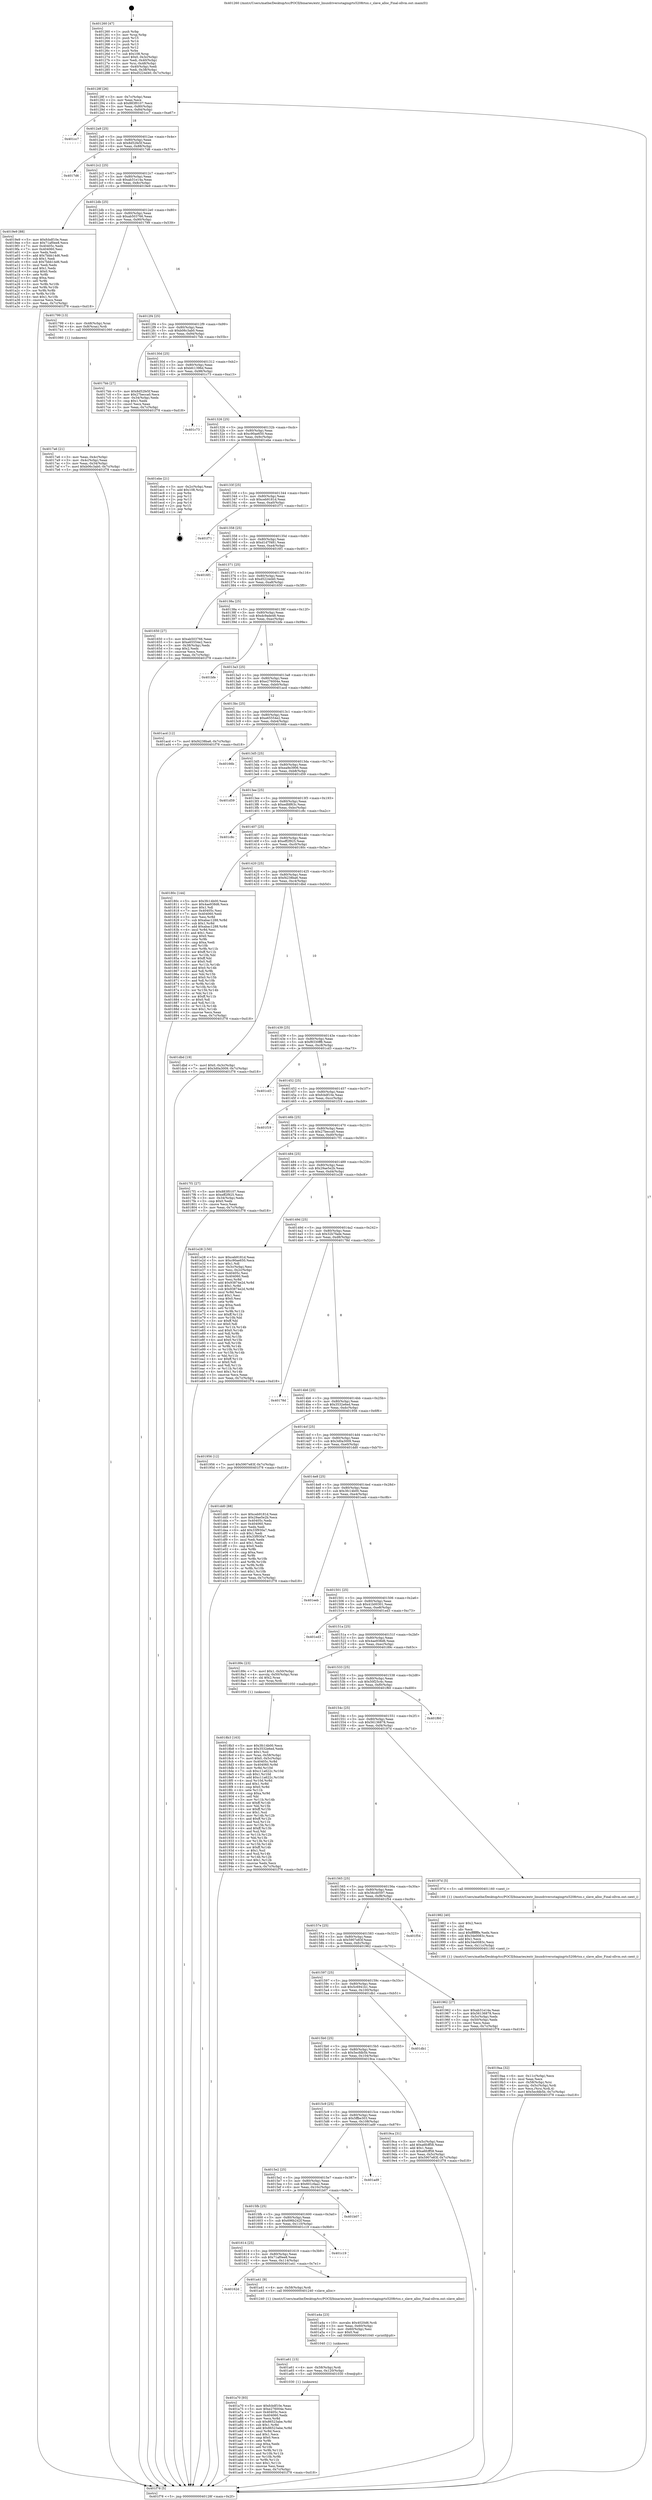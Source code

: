 digraph "0x401260" {
  label = "0x401260 (/mnt/c/Users/mathe/Desktop/tcc/POCII/binaries/extr_linuxdriversstagingrts5208rtsx.c_slave_alloc_Final-ollvm.out::main(0))"
  labelloc = "t"
  node[shape=record]

  Entry [label="",width=0.3,height=0.3,shape=circle,fillcolor=black,style=filled]
  "0x40128f" [label="{
     0x40128f [26]\l
     | [instrs]\l
     &nbsp;&nbsp;0x40128f \<+3\>: mov -0x7c(%rbp),%eax\l
     &nbsp;&nbsp;0x401292 \<+2\>: mov %eax,%ecx\l
     &nbsp;&nbsp;0x401294 \<+6\>: sub $0x883f0107,%ecx\l
     &nbsp;&nbsp;0x40129a \<+3\>: mov %eax,-0x80(%rbp)\l
     &nbsp;&nbsp;0x40129d \<+6\>: mov %ecx,-0x84(%rbp)\l
     &nbsp;&nbsp;0x4012a3 \<+6\>: je 0000000000401cc7 \<main+0xa67\>\l
  }"]
  "0x401cc7" [label="{
     0x401cc7\l
  }", style=dashed]
  "0x4012a9" [label="{
     0x4012a9 [25]\l
     | [instrs]\l
     &nbsp;&nbsp;0x4012a9 \<+5\>: jmp 00000000004012ae \<main+0x4e\>\l
     &nbsp;&nbsp;0x4012ae \<+3\>: mov -0x80(%rbp),%eax\l
     &nbsp;&nbsp;0x4012b1 \<+5\>: sub $0x8d52fe5f,%eax\l
     &nbsp;&nbsp;0x4012b6 \<+6\>: mov %eax,-0x88(%rbp)\l
     &nbsp;&nbsp;0x4012bc \<+6\>: je 00000000004017d6 \<main+0x576\>\l
  }"]
  Exit [label="",width=0.3,height=0.3,shape=circle,fillcolor=black,style=filled,peripheries=2]
  "0x4017d6" [label="{
     0x4017d6\l
  }", style=dashed]
  "0x4012c2" [label="{
     0x4012c2 [25]\l
     | [instrs]\l
     &nbsp;&nbsp;0x4012c2 \<+5\>: jmp 00000000004012c7 \<main+0x67\>\l
     &nbsp;&nbsp;0x4012c7 \<+3\>: mov -0x80(%rbp),%eax\l
     &nbsp;&nbsp;0x4012ca \<+5\>: sub $0xab31e14a,%eax\l
     &nbsp;&nbsp;0x4012cf \<+6\>: mov %eax,-0x8c(%rbp)\l
     &nbsp;&nbsp;0x4012d5 \<+6\>: je 00000000004019e9 \<main+0x789\>\l
  }"]
  "0x401a70" [label="{
     0x401a70 [93]\l
     | [instrs]\l
     &nbsp;&nbsp;0x401a70 \<+5\>: mov $0xfcbdf10e,%eax\l
     &nbsp;&nbsp;0x401a75 \<+5\>: mov $0xe276004e,%esi\l
     &nbsp;&nbsp;0x401a7a \<+7\>: mov 0x40405c,%ecx\l
     &nbsp;&nbsp;0x401a81 \<+7\>: mov 0x404060,%edx\l
     &nbsp;&nbsp;0x401a88 \<+3\>: mov %ecx,%r8d\l
     &nbsp;&nbsp;0x401a8b \<+7\>: sub $0x86523abe,%r8d\l
     &nbsp;&nbsp;0x401a92 \<+4\>: sub $0x1,%r8d\l
     &nbsp;&nbsp;0x401a96 \<+7\>: add $0x86523abe,%r8d\l
     &nbsp;&nbsp;0x401a9d \<+4\>: imul %r8d,%ecx\l
     &nbsp;&nbsp;0x401aa1 \<+3\>: and $0x1,%ecx\l
     &nbsp;&nbsp;0x401aa4 \<+3\>: cmp $0x0,%ecx\l
     &nbsp;&nbsp;0x401aa7 \<+4\>: sete %r9b\l
     &nbsp;&nbsp;0x401aab \<+3\>: cmp $0xa,%edx\l
     &nbsp;&nbsp;0x401aae \<+4\>: setl %r10b\l
     &nbsp;&nbsp;0x401ab2 \<+3\>: mov %r9b,%r11b\l
     &nbsp;&nbsp;0x401ab5 \<+3\>: and %r10b,%r11b\l
     &nbsp;&nbsp;0x401ab8 \<+3\>: xor %r10b,%r9b\l
     &nbsp;&nbsp;0x401abb \<+3\>: or %r9b,%r11b\l
     &nbsp;&nbsp;0x401abe \<+4\>: test $0x1,%r11b\l
     &nbsp;&nbsp;0x401ac2 \<+3\>: cmovne %esi,%eax\l
     &nbsp;&nbsp;0x401ac5 \<+3\>: mov %eax,-0x7c(%rbp)\l
     &nbsp;&nbsp;0x401ac8 \<+5\>: jmp 0000000000401f78 \<main+0xd18\>\l
  }"]
  "0x4019e9" [label="{
     0x4019e9 [88]\l
     | [instrs]\l
     &nbsp;&nbsp;0x4019e9 \<+5\>: mov $0xfcbdf10e,%eax\l
     &nbsp;&nbsp;0x4019ee \<+5\>: mov $0x71af0ee8,%ecx\l
     &nbsp;&nbsp;0x4019f3 \<+7\>: mov 0x40405c,%edx\l
     &nbsp;&nbsp;0x4019fa \<+7\>: mov 0x404060,%esi\l
     &nbsp;&nbsp;0x401a01 \<+2\>: mov %edx,%edi\l
     &nbsp;&nbsp;0x401a03 \<+6\>: add $0x7bbb14d6,%edi\l
     &nbsp;&nbsp;0x401a09 \<+3\>: sub $0x1,%edi\l
     &nbsp;&nbsp;0x401a0c \<+6\>: sub $0x7bbb14d6,%edi\l
     &nbsp;&nbsp;0x401a12 \<+3\>: imul %edi,%edx\l
     &nbsp;&nbsp;0x401a15 \<+3\>: and $0x1,%edx\l
     &nbsp;&nbsp;0x401a18 \<+3\>: cmp $0x0,%edx\l
     &nbsp;&nbsp;0x401a1b \<+4\>: sete %r8b\l
     &nbsp;&nbsp;0x401a1f \<+3\>: cmp $0xa,%esi\l
     &nbsp;&nbsp;0x401a22 \<+4\>: setl %r9b\l
     &nbsp;&nbsp;0x401a26 \<+3\>: mov %r8b,%r10b\l
     &nbsp;&nbsp;0x401a29 \<+3\>: and %r9b,%r10b\l
     &nbsp;&nbsp;0x401a2c \<+3\>: xor %r9b,%r8b\l
     &nbsp;&nbsp;0x401a2f \<+3\>: or %r8b,%r10b\l
     &nbsp;&nbsp;0x401a32 \<+4\>: test $0x1,%r10b\l
     &nbsp;&nbsp;0x401a36 \<+3\>: cmovne %ecx,%eax\l
     &nbsp;&nbsp;0x401a39 \<+3\>: mov %eax,-0x7c(%rbp)\l
     &nbsp;&nbsp;0x401a3c \<+5\>: jmp 0000000000401f78 \<main+0xd18\>\l
  }"]
  "0x4012db" [label="{
     0x4012db [25]\l
     | [instrs]\l
     &nbsp;&nbsp;0x4012db \<+5\>: jmp 00000000004012e0 \<main+0x80\>\l
     &nbsp;&nbsp;0x4012e0 \<+3\>: mov -0x80(%rbp),%eax\l
     &nbsp;&nbsp;0x4012e3 \<+5\>: sub $0xab503766,%eax\l
     &nbsp;&nbsp;0x4012e8 \<+6\>: mov %eax,-0x90(%rbp)\l
     &nbsp;&nbsp;0x4012ee \<+6\>: je 0000000000401799 \<main+0x539\>\l
  }"]
  "0x401a61" [label="{
     0x401a61 [15]\l
     | [instrs]\l
     &nbsp;&nbsp;0x401a61 \<+4\>: mov -0x58(%rbp),%rdi\l
     &nbsp;&nbsp;0x401a65 \<+6\>: mov %eax,-0x120(%rbp)\l
     &nbsp;&nbsp;0x401a6b \<+5\>: call 0000000000401030 \<free@plt\>\l
     | [calls]\l
     &nbsp;&nbsp;0x401030 \{1\} (unknown)\l
  }"]
  "0x401799" [label="{
     0x401799 [13]\l
     | [instrs]\l
     &nbsp;&nbsp;0x401799 \<+4\>: mov -0x48(%rbp),%rax\l
     &nbsp;&nbsp;0x40179d \<+4\>: mov 0x8(%rax),%rdi\l
     &nbsp;&nbsp;0x4017a1 \<+5\>: call 0000000000401060 \<atoi@plt\>\l
     | [calls]\l
     &nbsp;&nbsp;0x401060 \{1\} (unknown)\l
  }"]
  "0x4012f4" [label="{
     0x4012f4 [25]\l
     | [instrs]\l
     &nbsp;&nbsp;0x4012f4 \<+5\>: jmp 00000000004012f9 \<main+0x99\>\l
     &nbsp;&nbsp;0x4012f9 \<+3\>: mov -0x80(%rbp),%eax\l
     &nbsp;&nbsp;0x4012fc \<+5\>: sub $0xb06c3ab0,%eax\l
     &nbsp;&nbsp;0x401301 \<+6\>: mov %eax,-0x94(%rbp)\l
     &nbsp;&nbsp;0x401307 \<+6\>: je 00000000004017bb \<main+0x55b\>\l
  }"]
  "0x401a4a" [label="{
     0x401a4a [23]\l
     | [instrs]\l
     &nbsp;&nbsp;0x401a4a \<+10\>: movabs $0x4020d6,%rdi\l
     &nbsp;&nbsp;0x401a54 \<+3\>: mov %eax,-0x60(%rbp)\l
     &nbsp;&nbsp;0x401a57 \<+3\>: mov -0x60(%rbp),%esi\l
     &nbsp;&nbsp;0x401a5a \<+2\>: mov $0x0,%al\l
     &nbsp;&nbsp;0x401a5c \<+5\>: call 0000000000401040 \<printf@plt\>\l
     | [calls]\l
     &nbsp;&nbsp;0x401040 \{1\} (unknown)\l
  }"]
  "0x4017bb" [label="{
     0x4017bb [27]\l
     | [instrs]\l
     &nbsp;&nbsp;0x4017bb \<+5\>: mov $0x8d52fe5f,%eax\l
     &nbsp;&nbsp;0x4017c0 \<+5\>: mov $0x27becca0,%ecx\l
     &nbsp;&nbsp;0x4017c5 \<+3\>: mov -0x34(%rbp),%edx\l
     &nbsp;&nbsp;0x4017c8 \<+3\>: cmp $0x1,%edx\l
     &nbsp;&nbsp;0x4017cb \<+3\>: cmovl %ecx,%eax\l
     &nbsp;&nbsp;0x4017ce \<+3\>: mov %eax,-0x7c(%rbp)\l
     &nbsp;&nbsp;0x4017d1 \<+5\>: jmp 0000000000401f78 \<main+0xd18\>\l
  }"]
  "0x40130d" [label="{
     0x40130d [25]\l
     | [instrs]\l
     &nbsp;&nbsp;0x40130d \<+5\>: jmp 0000000000401312 \<main+0xb2\>\l
     &nbsp;&nbsp;0x401312 \<+3\>: mov -0x80(%rbp),%eax\l
     &nbsp;&nbsp;0x401315 \<+5\>: sub $0xbfc1396d,%eax\l
     &nbsp;&nbsp;0x40131a \<+6\>: mov %eax,-0x98(%rbp)\l
     &nbsp;&nbsp;0x401320 \<+6\>: je 0000000000401c73 \<main+0xa13\>\l
  }"]
  "0x40162d" [label="{
     0x40162d\l
  }", style=dashed]
  "0x401c73" [label="{
     0x401c73\l
  }", style=dashed]
  "0x401326" [label="{
     0x401326 [25]\l
     | [instrs]\l
     &nbsp;&nbsp;0x401326 \<+5\>: jmp 000000000040132b \<main+0xcb\>\l
     &nbsp;&nbsp;0x40132b \<+3\>: mov -0x80(%rbp),%eax\l
     &nbsp;&nbsp;0x40132e \<+5\>: sub $0xc90ae650,%eax\l
     &nbsp;&nbsp;0x401333 \<+6\>: mov %eax,-0x9c(%rbp)\l
     &nbsp;&nbsp;0x401339 \<+6\>: je 0000000000401ebe \<main+0xc5e\>\l
  }"]
  "0x401a41" [label="{
     0x401a41 [9]\l
     | [instrs]\l
     &nbsp;&nbsp;0x401a41 \<+4\>: mov -0x58(%rbp),%rdi\l
     &nbsp;&nbsp;0x401a45 \<+5\>: call 0000000000401240 \<slave_alloc\>\l
     | [calls]\l
     &nbsp;&nbsp;0x401240 \{1\} (/mnt/c/Users/mathe/Desktop/tcc/POCII/binaries/extr_linuxdriversstagingrts5208rtsx.c_slave_alloc_Final-ollvm.out::slave_alloc)\l
  }"]
  "0x401ebe" [label="{
     0x401ebe [21]\l
     | [instrs]\l
     &nbsp;&nbsp;0x401ebe \<+3\>: mov -0x2c(%rbp),%eax\l
     &nbsp;&nbsp;0x401ec1 \<+7\>: add $0x108,%rsp\l
     &nbsp;&nbsp;0x401ec8 \<+1\>: pop %rbx\l
     &nbsp;&nbsp;0x401ec9 \<+2\>: pop %r12\l
     &nbsp;&nbsp;0x401ecb \<+2\>: pop %r13\l
     &nbsp;&nbsp;0x401ecd \<+2\>: pop %r14\l
     &nbsp;&nbsp;0x401ecf \<+2\>: pop %r15\l
     &nbsp;&nbsp;0x401ed1 \<+1\>: pop %rbp\l
     &nbsp;&nbsp;0x401ed2 \<+1\>: ret\l
  }"]
  "0x40133f" [label="{
     0x40133f [25]\l
     | [instrs]\l
     &nbsp;&nbsp;0x40133f \<+5\>: jmp 0000000000401344 \<main+0xe4\>\l
     &nbsp;&nbsp;0x401344 \<+3\>: mov -0x80(%rbp),%eax\l
     &nbsp;&nbsp;0x401347 \<+5\>: sub $0xceb9181d,%eax\l
     &nbsp;&nbsp;0x40134c \<+6\>: mov %eax,-0xa0(%rbp)\l
     &nbsp;&nbsp;0x401352 \<+6\>: je 0000000000401f71 \<main+0xd11\>\l
  }"]
  "0x401614" [label="{
     0x401614 [25]\l
     | [instrs]\l
     &nbsp;&nbsp;0x401614 \<+5\>: jmp 0000000000401619 \<main+0x3b9\>\l
     &nbsp;&nbsp;0x401619 \<+3\>: mov -0x80(%rbp),%eax\l
     &nbsp;&nbsp;0x40161c \<+5\>: sub $0x71af0ee8,%eax\l
     &nbsp;&nbsp;0x401621 \<+6\>: mov %eax,-0x114(%rbp)\l
     &nbsp;&nbsp;0x401627 \<+6\>: je 0000000000401a41 \<main+0x7e1\>\l
  }"]
  "0x401f71" [label="{
     0x401f71\l
  }", style=dashed]
  "0x401358" [label="{
     0x401358 [25]\l
     | [instrs]\l
     &nbsp;&nbsp;0x401358 \<+5\>: jmp 000000000040135d \<main+0xfd\>\l
     &nbsp;&nbsp;0x40135d \<+3\>: mov -0x80(%rbp),%eax\l
     &nbsp;&nbsp;0x401360 \<+5\>: sub $0xd1d7f481,%eax\l
     &nbsp;&nbsp;0x401365 \<+6\>: mov %eax,-0xa4(%rbp)\l
     &nbsp;&nbsp;0x40136b \<+6\>: je 00000000004016f1 \<main+0x491\>\l
  }"]
  "0x401c19" [label="{
     0x401c19\l
  }", style=dashed]
  "0x4016f1" [label="{
     0x4016f1\l
  }", style=dashed]
  "0x401371" [label="{
     0x401371 [25]\l
     | [instrs]\l
     &nbsp;&nbsp;0x401371 \<+5\>: jmp 0000000000401376 \<main+0x116\>\l
     &nbsp;&nbsp;0x401376 \<+3\>: mov -0x80(%rbp),%eax\l
     &nbsp;&nbsp;0x401379 \<+5\>: sub $0xd5224d40,%eax\l
     &nbsp;&nbsp;0x40137e \<+6\>: mov %eax,-0xa8(%rbp)\l
     &nbsp;&nbsp;0x401384 \<+6\>: je 0000000000401650 \<main+0x3f0\>\l
  }"]
  "0x4015fb" [label="{
     0x4015fb [25]\l
     | [instrs]\l
     &nbsp;&nbsp;0x4015fb \<+5\>: jmp 0000000000401600 \<main+0x3a0\>\l
     &nbsp;&nbsp;0x401600 \<+3\>: mov -0x80(%rbp),%eax\l
     &nbsp;&nbsp;0x401603 \<+5\>: sub $0x696b242f,%eax\l
     &nbsp;&nbsp;0x401608 \<+6\>: mov %eax,-0x110(%rbp)\l
     &nbsp;&nbsp;0x40160e \<+6\>: je 0000000000401c19 \<main+0x9b9\>\l
  }"]
  "0x401650" [label="{
     0x401650 [27]\l
     | [instrs]\l
     &nbsp;&nbsp;0x401650 \<+5\>: mov $0xab503766,%eax\l
     &nbsp;&nbsp;0x401655 \<+5\>: mov $0xe65554e2,%ecx\l
     &nbsp;&nbsp;0x40165a \<+3\>: mov -0x38(%rbp),%edx\l
     &nbsp;&nbsp;0x40165d \<+3\>: cmp $0x2,%edx\l
     &nbsp;&nbsp;0x401660 \<+3\>: cmovne %ecx,%eax\l
     &nbsp;&nbsp;0x401663 \<+3\>: mov %eax,-0x7c(%rbp)\l
     &nbsp;&nbsp;0x401666 \<+5\>: jmp 0000000000401f78 \<main+0xd18\>\l
  }"]
  "0x40138a" [label="{
     0x40138a [25]\l
     | [instrs]\l
     &nbsp;&nbsp;0x40138a \<+5\>: jmp 000000000040138f \<main+0x12f\>\l
     &nbsp;&nbsp;0x40138f \<+3\>: mov -0x80(%rbp),%eax\l
     &nbsp;&nbsp;0x401392 \<+5\>: sub $0xdc9ade48,%eax\l
     &nbsp;&nbsp;0x401397 \<+6\>: mov %eax,-0xac(%rbp)\l
     &nbsp;&nbsp;0x40139d \<+6\>: je 0000000000401bfe \<main+0x99e\>\l
  }"]
  "0x401f78" [label="{
     0x401f78 [5]\l
     | [instrs]\l
     &nbsp;&nbsp;0x401f78 \<+5\>: jmp 000000000040128f \<main+0x2f\>\l
  }"]
  "0x401260" [label="{
     0x401260 [47]\l
     | [instrs]\l
     &nbsp;&nbsp;0x401260 \<+1\>: push %rbp\l
     &nbsp;&nbsp;0x401261 \<+3\>: mov %rsp,%rbp\l
     &nbsp;&nbsp;0x401264 \<+2\>: push %r15\l
     &nbsp;&nbsp;0x401266 \<+2\>: push %r14\l
     &nbsp;&nbsp;0x401268 \<+2\>: push %r13\l
     &nbsp;&nbsp;0x40126a \<+2\>: push %r12\l
     &nbsp;&nbsp;0x40126c \<+1\>: push %rbx\l
     &nbsp;&nbsp;0x40126d \<+7\>: sub $0x108,%rsp\l
     &nbsp;&nbsp;0x401274 \<+7\>: movl $0x0,-0x3c(%rbp)\l
     &nbsp;&nbsp;0x40127b \<+3\>: mov %edi,-0x40(%rbp)\l
     &nbsp;&nbsp;0x40127e \<+4\>: mov %rsi,-0x48(%rbp)\l
     &nbsp;&nbsp;0x401282 \<+3\>: mov -0x40(%rbp),%edi\l
     &nbsp;&nbsp;0x401285 \<+3\>: mov %edi,-0x38(%rbp)\l
     &nbsp;&nbsp;0x401288 \<+7\>: movl $0xd5224d40,-0x7c(%rbp)\l
  }"]
  "0x4017a6" [label="{
     0x4017a6 [21]\l
     | [instrs]\l
     &nbsp;&nbsp;0x4017a6 \<+3\>: mov %eax,-0x4c(%rbp)\l
     &nbsp;&nbsp;0x4017a9 \<+3\>: mov -0x4c(%rbp),%eax\l
     &nbsp;&nbsp;0x4017ac \<+3\>: mov %eax,-0x34(%rbp)\l
     &nbsp;&nbsp;0x4017af \<+7\>: movl $0xb06c3ab0,-0x7c(%rbp)\l
     &nbsp;&nbsp;0x4017b6 \<+5\>: jmp 0000000000401f78 \<main+0xd18\>\l
  }"]
  "0x401b07" [label="{
     0x401b07\l
  }", style=dashed]
  "0x401bfe" [label="{
     0x401bfe\l
  }", style=dashed]
  "0x4013a3" [label="{
     0x4013a3 [25]\l
     | [instrs]\l
     &nbsp;&nbsp;0x4013a3 \<+5\>: jmp 00000000004013a8 \<main+0x148\>\l
     &nbsp;&nbsp;0x4013a8 \<+3\>: mov -0x80(%rbp),%eax\l
     &nbsp;&nbsp;0x4013ab \<+5\>: sub $0xe276004e,%eax\l
     &nbsp;&nbsp;0x4013b0 \<+6\>: mov %eax,-0xb0(%rbp)\l
     &nbsp;&nbsp;0x4013b6 \<+6\>: je 0000000000401acd \<main+0x86d\>\l
  }"]
  "0x4015e2" [label="{
     0x4015e2 [25]\l
     | [instrs]\l
     &nbsp;&nbsp;0x4015e2 \<+5\>: jmp 00000000004015e7 \<main+0x387\>\l
     &nbsp;&nbsp;0x4015e7 \<+3\>: mov -0x80(%rbp),%eax\l
     &nbsp;&nbsp;0x4015ea \<+5\>: sub $0x601cfaa2,%eax\l
     &nbsp;&nbsp;0x4015ef \<+6\>: mov %eax,-0x10c(%rbp)\l
     &nbsp;&nbsp;0x4015f5 \<+6\>: je 0000000000401b07 \<main+0x8a7\>\l
  }"]
  "0x401acd" [label="{
     0x401acd [12]\l
     | [instrs]\l
     &nbsp;&nbsp;0x401acd \<+7\>: movl $0xf4238ba6,-0x7c(%rbp)\l
     &nbsp;&nbsp;0x401ad4 \<+5\>: jmp 0000000000401f78 \<main+0xd18\>\l
  }"]
  "0x4013bc" [label="{
     0x4013bc [25]\l
     | [instrs]\l
     &nbsp;&nbsp;0x4013bc \<+5\>: jmp 00000000004013c1 \<main+0x161\>\l
     &nbsp;&nbsp;0x4013c1 \<+3\>: mov -0x80(%rbp),%eax\l
     &nbsp;&nbsp;0x4013c4 \<+5\>: sub $0xe65554e2,%eax\l
     &nbsp;&nbsp;0x4013c9 \<+6\>: mov %eax,-0xb4(%rbp)\l
     &nbsp;&nbsp;0x4013cf \<+6\>: je 000000000040166b \<main+0x40b\>\l
  }"]
  "0x401ad9" [label="{
     0x401ad9\l
  }", style=dashed]
  "0x40166b" [label="{
     0x40166b\l
  }", style=dashed]
  "0x4013d5" [label="{
     0x4013d5 [25]\l
     | [instrs]\l
     &nbsp;&nbsp;0x4013d5 \<+5\>: jmp 00000000004013da \<main+0x17a\>\l
     &nbsp;&nbsp;0x4013da \<+3\>: mov -0x80(%rbp),%eax\l
     &nbsp;&nbsp;0x4013dd \<+5\>: sub $0xea9e3906,%eax\l
     &nbsp;&nbsp;0x4013e2 \<+6\>: mov %eax,-0xb8(%rbp)\l
     &nbsp;&nbsp;0x4013e8 \<+6\>: je 0000000000401d59 \<main+0xaf9\>\l
  }"]
  "0x4015c9" [label="{
     0x4015c9 [25]\l
     | [instrs]\l
     &nbsp;&nbsp;0x4015c9 \<+5\>: jmp 00000000004015ce \<main+0x36e\>\l
     &nbsp;&nbsp;0x4015ce \<+3\>: mov -0x80(%rbp),%eax\l
     &nbsp;&nbsp;0x4015d1 \<+5\>: sub $0x5ffbe303,%eax\l
     &nbsp;&nbsp;0x4015d6 \<+6\>: mov %eax,-0x108(%rbp)\l
     &nbsp;&nbsp;0x4015dc \<+6\>: je 0000000000401ad9 \<main+0x879\>\l
  }"]
  "0x401d59" [label="{
     0x401d59\l
  }", style=dashed]
  "0x4013ee" [label="{
     0x4013ee [25]\l
     | [instrs]\l
     &nbsp;&nbsp;0x4013ee \<+5\>: jmp 00000000004013f3 \<main+0x193\>\l
     &nbsp;&nbsp;0x4013f3 \<+3\>: mov -0x80(%rbp),%eax\l
     &nbsp;&nbsp;0x4013f6 \<+5\>: sub $0xedfdf63c,%eax\l
     &nbsp;&nbsp;0x4013fb \<+6\>: mov %eax,-0xbc(%rbp)\l
     &nbsp;&nbsp;0x401401 \<+6\>: je 0000000000401c8c \<main+0xa2c\>\l
  }"]
  "0x4019ca" [label="{
     0x4019ca [31]\l
     | [instrs]\l
     &nbsp;&nbsp;0x4019ca \<+3\>: mov -0x5c(%rbp),%eax\l
     &nbsp;&nbsp;0x4019cd \<+5\>: add $0xa6fcff58,%eax\l
     &nbsp;&nbsp;0x4019d2 \<+3\>: add $0x1,%eax\l
     &nbsp;&nbsp;0x4019d5 \<+5\>: sub $0xa6fcff58,%eax\l
     &nbsp;&nbsp;0x4019da \<+3\>: mov %eax,-0x5c(%rbp)\l
     &nbsp;&nbsp;0x4019dd \<+7\>: movl $0x5907e83f,-0x7c(%rbp)\l
     &nbsp;&nbsp;0x4019e4 \<+5\>: jmp 0000000000401f78 \<main+0xd18\>\l
  }"]
  "0x401c8c" [label="{
     0x401c8c\l
  }", style=dashed]
  "0x401407" [label="{
     0x401407 [25]\l
     | [instrs]\l
     &nbsp;&nbsp;0x401407 \<+5\>: jmp 000000000040140c \<main+0x1ac\>\l
     &nbsp;&nbsp;0x40140c \<+3\>: mov -0x80(%rbp),%eax\l
     &nbsp;&nbsp;0x40140f \<+5\>: sub $0xeff2f925,%eax\l
     &nbsp;&nbsp;0x401414 \<+6\>: mov %eax,-0xc0(%rbp)\l
     &nbsp;&nbsp;0x40141a \<+6\>: je 000000000040180c \<main+0x5ac\>\l
  }"]
  "0x4015b0" [label="{
     0x4015b0 [25]\l
     | [instrs]\l
     &nbsp;&nbsp;0x4015b0 \<+5\>: jmp 00000000004015b5 \<main+0x355\>\l
     &nbsp;&nbsp;0x4015b5 \<+3\>: mov -0x80(%rbp),%eax\l
     &nbsp;&nbsp;0x4015b8 \<+5\>: sub $0x5ecfdb5b,%eax\l
     &nbsp;&nbsp;0x4015bd \<+6\>: mov %eax,-0x104(%rbp)\l
     &nbsp;&nbsp;0x4015c3 \<+6\>: je 00000000004019ca \<main+0x76a\>\l
  }"]
  "0x40180c" [label="{
     0x40180c [144]\l
     | [instrs]\l
     &nbsp;&nbsp;0x40180c \<+5\>: mov $0x3fc14b00,%eax\l
     &nbsp;&nbsp;0x401811 \<+5\>: mov $0x4ae938d6,%ecx\l
     &nbsp;&nbsp;0x401816 \<+2\>: mov $0x1,%dl\l
     &nbsp;&nbsp;0x401818 \<+7\>: mov 0x40405c,%esi\l
     &nbsp;&nbsp;0x40181f \<+7\>: mov 0x404060,%edi\l
     &nbsp;&nbsp;0x401826 \<+3\>: mov %esi,%r8d\l
     &nbsp;&nbsp;0x401829 \<+7\>: sub $0xabac1288,%r8d\l
     &nbsp;&nbsp;0x401830 \<+4\>: sub $0x1,%r8d\l
     &nbsp;&nbsp;0x401834 \<+7\>: add $0xabac1288,%r8d\l
     &nbsp;&nbsp;0x40183b \<+4\>: imul %r8d,%esi\l
     &nbsp;&nbsp;0x40183f \<+3\>: and $0x1,%esi\l
     &nbsp;&nbsp;0x401842 \<+3\>: cmp $0x0,%esi\l
     &nbsp;&nbsp;0x401845 \<+4\>: sete %r9b\l
     &nbsp;&nbsp;0x401849 \<+3\>: cmp $0xa,%edi\l
     &nbsp;&nbsp;0x40184c \<+4\>: setl %r10b\l
     &nbsp;&nbsp;0x401850 \<+3\>: mov %r9b,%r11b\l
     &nbsp;&nbsp;0x401853 \<+4\>: xor $0xff,%r11b\l
     &nbsp;&nbsp;0x401857 \<+3\>: mov %r10b,%bl\l
     &nbsp;&nbsp;0x40185a \<+3\>: xor $0xff,%bl\l
     &nbsp;&nbsp;0x40185d \<+3\>: xor $0x0,%dl\l
     &nbsp;&nbsp;0x401860 \<+3\>: mov %r11b,%r14b\l
     &nbsp;&nbsp;0x401863 \<+4\>: and $0x0,%r14b\l
     &nbsp;&nbsp;0x401867 \<+3\>: and %dl,%r9b\l
     &nbsp;&nbsp;0x40186a \<+3\>: mov %bl,%r15b\l
     &nbsp;&nbsp;0x40186d \<+4\>: and $0x0,%r15b\l
     &nbsp;&nbsp;0x401871 \<+3\>: and %dl,%r10b\l
     &nbsp;&nbsp;0x401874 \<+3\>: or %r9b,%r14b\l
     &nbsp;&nbsp;0x401877 \<+3\>: or %r10b,%r15b\l
     &nbsp;&nbsp;0x40187a \<+3\>: xor %r15b,%r14b\l
     &nbsp;&nbsp;0x40187d \<+3\>: or %bl,%r11b\l
     &nbsp;&nbsp;0x401880 \<+4\>: xor $0xff,%r11b\l
     &nbsp;&nbsp;0x401884 \<+3\>: or $0x0,%dl\l
     &nbsp;&nbsp;0x401887 \<+3\>: and %dl,%r11b\l
     &nbsp;&nbsp;0x40188a \<+3\>: or %r11b,%r14b\l
     &nbsp;&nbsp;0x40188d \<+4\>: test $0x1,%r14b\l
     &nbsp;&nbsp;0x401891 \<+3\>: cmovne %ecx,%eax\l
     &nbsp;&nbsp;0x401894 \<+3\>: mov %eax,-0x7c(%rbp)\l
     &nbsp;&nbsp;0x401897 \<+5\>: jmp 0000000000401f78 \<main+0xd18\>\l
  }"]
  "0x401420" [label="{
     0x401420 [25]\l
     | [instrs]\l
     &nbsp;&nbsp;0x401420 \<+5\>: jmp 0000000000401425 \<main+0x1c5\>\l
     &nbsp;&nbsp;0x401425 \<+3\>: mov -0x80(%rbp),%eax\l
     &nbsp;&nbsp;0x401428 \<+5\>: sub $0xf4238ba6,%eax\l
     &nbsp;&nbsp;0x40142d \<+6\>: mov %eax,-0xc4(%rbp)\l
     &nbsp;&nbsp;0x401433 \<+6\>: je 0000000000401dbd \<main+0xb5d\>\l
  }"]
  "0x401db1" [label="{
     0x401db1\l
  }", style=dashed]
  "0x401dbd" [label="{
     0x401dbd [19]\l
     | [instrs]\l
     &nbsp;&nbsp;0x401dbd \<+7\>: movl $0x0,-0x3c(%rbp)\l
     &nbsp;&nbsp;0x401dc4 \<+7\>: movl $0x3d0a3009,-0x7c(%rbp)\l
     &nbsp;&nbsp;0x401dcb \<+5\>: jmp 0000000000401f78 \<main+0xd18\>\l
  }"]
  "0x401439" [label="{
     0x401439 [25]\l
     | [instrs]\l
     &nbsp;&nbsp;0x401439 \<+5\>: jmp 000000000040143e \<main+0x1de\>\l
     &nbsp;&nbsp;0x40143e \<+3\>: mov -0x80(%rbp),%eax\l
     &nbsp;&nbsp;0x401441 \<+5\>: sub $0xf8330ff8,%eax\l
     &nbsp;&nbsp;0x401446 \<+6\>: mov %eax,-0xc8(%rbp)\l
     &nbsp;&nbsp;0x40144c \<+6\>: je 0000000000401cd3 \<main+0xa73\>\l
  }"]
  "0x4019aa" [label="{
     0x4019aa [32]\l
     | [instrs]\l
     &nbsp;&nbsp;0x4019aa \<+6\>: mov -0x11c(%rbp),%ecx\l
     &nbsp;&nbsp;0x4019b0 \<+3\>: imul %eax,%ecx\l
     &nbsp;&nbsp;0x4019b3 \<+4\>: mov -0x58(%rbp),%rsi\l
     &nbsp;&nbsp;0x4019b7 \<+4\>: movslq -0x5c(%rbp),%rdi\l
     &nbsp;&nbsp;0x4019bb \<+3\>: mov %ecx,(%rsi,%rdi,4)\l
     &nbsp;&nbsp;0x4019be \<+7\>: movl $0x5ecfdb5b,-0x7c(%rbp)\l
     &nbsp;&nbsp;0x4019c5 \<+5\>: jmp 0000000000401f78 \<main+0xd18\>\l
  }"]
  "0x401cd3" [label="{
     0x401cd3\l
  }", style=dashed]
  "0x401452" [label="{
     0x401452 [25]\l
     | [instrs]\l
     &nbsp;&nbsp;0x401452 \<+5\>: jmp 0000000000401457 \<main+0x1f7\>\l
     &nbsp;&nbsp;0x401457 \<+3\>: mov -0x80(%rbp),%eax\l
     &nbsp;&nbsp;0x40145a \<+5\>: sub $0xfcbdf10e,%eax\l
     &nbsp;&nbsp;0x40145f \<+6\>: mov %eax,-0xcc(%rbp)\l
     &nbsp;&nbsp;0x401465 \<+6\>: je 0000000000401f19 \<main+0xcb9\>\l
  }"]
  "0x401982" [label="{
     0x401982 [40]\l
     | [instrs]\l
     &nbsp;&nbsp;0x401982 \<+5\>: mov $0x2,%ecx\l
     &nbsp;&nbsp;0x401987 \<+1\>: cltd\l
     &nbsp;&nbsp;0x401988 \<+2\>: idiv %ecx\l
     &nbsp;&nbsp;0x40198a \<+6\>: imul $0xfffffffe,%edx,%ecx\l
     &nbsp;&nbsp;0x401990 \<+6\>: sub $0x34e0083c,%ecx\l
     &nbsp;&nbsp;0x401996 \<+3\>: add $0x1,%ecx\l
     &nbsp;&nbsp;0x401999 \<+6\>: add $0x34e0083c,%ecx\l
     &nbsp;&nbsp;0x40199f \<+6\>: mov %ecx,-0x11c(%rbp)\l
     &nbsp;&nbsp;0x4019a5 \<+5\>: call 0000000000401160 \<next_i\>\l
     | [calls]\l
     &nbsp;&nbsp;0x401160 \{1\} (/mnt/c/Users/mathe/Desktop/tcc/POCII/binaries/extr_linuxdriversstagingrts5208rtsx.c_slave_alloc_Final-ollvm.out::next_i)\l
  }"]
  "0x401f19" [label="{
     0x401f19\l
  }", style=dashed]
  "0x40146b" [label="{
     0x40146b [25]\l
     | [instrs]\l
     &nbsp;&nbsp;0x40146b \<+5\>: jmp 0000000000401470 \<main+0x210\>\l
     &nbsp;&nbsp;0x401470 \<+3\>: mov -0x80(%rbp),%eax\l
     &nbsp;&nbsp;0x401473 \<+5\>: sub $0x27becca0,%eax\l
     &nbsp;&nbsp;0x401478 \<+6\>: mov %eax,-0xd0(%rbp)\l
     &nbsp;&nbsp;0x40147e \<+6\>: je 00000000004017f1 \<main+0x591\>\l
  }"]
  "0x401597" [label="{
     0x401597 [25]\l
     | [instrs]\l
     &nbsp;&nbsp;0x401597 \<+5\>: jmp 000000000040159c \<main+0x33c\>\l
     &nbsp;&nbsp;0x40159c \<+3\>: mov -0x80(%rbp),%eax\l
     &nbsp;&nbsp;0x40159f \<+5\>: sub $0x5c6941b1,%eax\l
     &nbsp;&nbsp;0x4015a4 \<+6\>: mov %eax,-0x100(%rbp)\l
     &nbsp;&nbsp;0x4015aa \<+6\>: je 0000000000401db1 \<main+0xb51\>\l
  }"]
  "0x4017f1" [label="{
     0x4017f1 [27]\l
     | [instrs]\l
     &nbsp;&nbsp;0x4017f1 \<+5\>: mov $0x883f0107,%eax\l
     &nbsp;&nbsp;0x4017f6 \<+5\>: mov $0xeff2f925,%ecx\l
     &nbsp;&nbsp;0x4017fb \<+3\>: mov -0x34(%rbp),%edx\l
     &nbsp;&nbsp;0x4017fe \<+3\>: cmp $0x0,%edx\l
     &nbsp;&nbsp;0x401801 \<+3\>: cmove %ecx,%eax\l
     &nbsp;&nbsp;0x401804 \<+3\>: mov %eax,-0x7c(%rbp)\l
     &nbsp;&nbsp;0x401807 \<+5\>: jmp 0000000000401f78 \<main+0xd18\>\l
  }"]
  "0x401484" [label="{
     0x401484 [25]\l
     | [instrs]\l
     &nbsp;&nbsp;0x401484 \<+5\>: jmp 0000000000401489 \<main+0x229\>\l
     &nbsp;&nbsp;0x401489 \<+3\>: mov -0x80(%rbp),%eax\l
     &nbsp;&nbsp;0x40148c \<+5\>: sub $0x29ae5e2b,%eax\l
     &nbsp;&nbsp;0x401491 \<+6\>: mov %eax,-0xd4(%rbp)\l
     &nbsp;&nbsp;0x401497 \<+6\>: je 0000000000401e28 \<main+0xbc8\>\l
  }"]
  "0x401962" [label="{
     0x401962 [27]\l
     | [instrs]\l
     &nbsp;&nbsp;0x401962 \<+5\>: mov $0xab31e14a,%eax\l
     &nbsp;&nbsp;0x401967 \<+5\>: mov $0x56136878,%ecx\l
     &nbsp;&nbsp;0x40196c \<+3\>: mov -0x5c(%rbp),%edx\l
     &nbsp;&nbsp;0x40196f \<+3\>: cmp -0x50(%rbp),%edx\l
     &nbsp;&nbsp;0x401972 \<+3\>: cmovl %ecx,%eax\l
     &nbsp;&nbsp;0x401975 \<+3\>: mov %eax,-0x7c(%rbp)\l
     &nbsp;&nbsp;0x401978 \<+5\>: jmp 0000000000401f78 \<main+0xd18\>\l
  }"]
  "0x401e28" [label="{
     0x401e28 [150]\l
     | [instrs]\l
     &nbsp;&nbsp;0x401e28 \<+5\>: mov $0xceb9181d,%eax\l
     &nbsp;&nbsp;0x401e2d \<+5\>: mov $0xc90ae650,%ecx\l
     &nbsp;&nbsp;0x401e32 \<+2\>: mov $0x1,%dl\l
     &nbsp;&nbsp;0x401e34 \<+3\>: mov -0x3c(%rbp),%esi\l
     &nbsp;&nbsp;0x401e37 \<+3\>: mov %esi,-0x2c(%rbp)\l
     &nbsp;&nbsp;0x401e3a \<+7\>: mov 0x40405c,%esi\l
     &nbsp;&nbsp;0x401e41 \<+7\>: mov 0x404060,%edi\l
     &nbsp;&nbsp;0x401e48 \<+3\>: mov %esi,%r8d\l
     &nbsp;&nbsp;0x401e4b \<+7\>: add $0x93874e2d,%r8d\l
     &nbsp;&nbsp;0x401e52 \<+4\>: sub $0x1,%r8d\l
     &nbsp;&nbsp;0x401e56 \<+7\>: sub $0x93874e2d,%r8d\l
     &nbsp;&nbsp;0x401e5d \<+4\>: imul %r8d,%esi\l
     &nbsp;&nbsp;0x401e61 \<+3\>: and $0x1,%esi\l
     &nbsp;&nbsp;0x401e64 \<+3\>: cmp $0x0,%esi\l
     &nbsp;&nbsp;0x401e67 \<+4\>: sete %r9b\l
     &nbsp;&nbsp;0x401e6b \<+3\>: cmp $0xa,%edi\l
     &nbsp;&nbsp;0x401e6e \<+4\>: setl %r10b\l
     &nbsp;&nbsp;0x401e72 \<+3\>: mov %r9b,%r11b\l
     &nbsp;&nbsp;0x401e75 \<+4\>: xor $0xff,%r11b\l
     &nbsp;&nbsp;0x401e79 \<+3\>: mov %r10b,%bl\l
     &nbsp;&nbsp;0x401e7c \<+3\>: xor $0xff,%bl\l
     &nbsp;&nbsp;0x401e7f \<+3\>: xor $0x0,%dl\l
     &nbsp;&nbsp;0x401e82 \<+3\>: mov %r11b,%r14b\l
     &nbsp;&nbsp;0x401e85 \<+4\>: and $0x0,%r14b\l
     &nbsp;&nbsp;0x401e89 \<+3\>: and %dl,%r9b\l
     &nbsp;&nbsp;0x401e8c \<+3\>: mov %bl,%r15b\l
     &nbsp;&nbsp;0x401e8f \<+4\>: and $0x0,%r15b\l
     &nbsp;&nbsp;0x401e93 \<+3\>: and %dl,%r10b\l
     &nbsp;&nbsp;0x401e96 \<+3\>: or %r9b,%r14b\l
     &nbsp;&nbsp;0x401e99 \<+3\>: or %r10b,%r15b\l
     &nbsp;&nbsp;0x401e9c \<+3\>: xor %r15b,%r14b\l
     &nbsp;&nbsp;0x401e9f \<+3\>: or %bl,%r11b\l
     &nbsp;&nbsp;0x401ea2 \<+4\>: xor $0xff,%r11b\l
     &nbsp;&nbsp;0x401ea6 \<+3\>: or $0x0,%dl\l
     &nbsp;&nbsp;0x401ea9 \<+3\>: and %dl,%r11b\l
     &nbsp;&nbsp;0x401eac \<+3\>: or %r11b,%r14b\l
     &nbsp;&nbsp;0x401eaf \<+4\>: test $0x1,%r14b\l
     &nbsp;&nbsp;0x401eb3 \<+3\>: cmovne %ecx,%eax\l
     &nbsp;&nbsp;0x401eb6 \<+3\>: mov %eax,-0x7c(%rbp)\l
     &nbsp;&nbsp;0x401eb9 \<+5\>: jmp 0000000000401f78 \<main+0xd18\>\l
  }"]
  "0x40149d" [label="{
     0x40149d [25]\l
     | [instrs]\l
     &nbsp;&nbsp;0x40149d \<+5\>: jmp 00000000004014a2 \<main+0x242\>\l
     &nbsp;&nbsp;0x4014a2 \<+3\>: mov -0x80(%rbp),%eax\l
     &nbsp;&nbsp;0x4014a5 \<+5\>: sub $0x32b7fade,%eax\l
     &nbsp;&nbsp;0x4014aa \<+6\>: mov %eax,-0xd8(%rbp)\l
     &nbsp;&nbsp;0x4014b0 \<+6\>: je 000000000040178d \<main+0x52d\>\l
  }"]
  "0x40157e" [label="{
     0x40157e [25]\l
     | [instrs]\l
     &nbsp;&nbsp;0x40157e \<+5\>: jmp 0000000000401583 \<main+0x323\>\l
     &nbsp;&nbsp;0x401583 \<+3\>: mov -0x80(%rbp),%eax\l
     &nbsp;&nbsp;0x401586 \<+5\>: sub $0x5907e83f,%eax\l
     &nbsp;&nbsp;0x40158b \<+6\>: mov %eax,-0xfc(%rbp)\l
     &nbsp;&nbsp;0x401591 \<+6\>: je 0000000000401962 \<main+0x702\>\l
  }"]
  "0x40178d" [label="{
     0x40178d\l
  }", style=dashed]
  "0x4014b6" [label="{
     0x4014b6 [25]\l
     | [instrs]\l
     &nbsp;&nbsp;0x4014b6 \<+5\>: jmp 00000000004014bb \<main+0x25b\>\l
     &nbsp;&nbsp;0x4014bb \<+3\>: mov -0x80(%rbp),%eax\l
     &nbsp;&nbsp;0x4014be \<+5\>: sub $0x3532e6ed,%eax\l
     &nbsp;&nbsp;0x4014c3 \<+6\>: mov %eax,-0xdc(%rbp)\l
     &nbsp;&nbsp;0x4014c9 \<+6\>: je 0000000000401956 \<main+0x6f6\>\l
  }"]
  "0x401f54" [label="{
     0x401f54\l
  }", style=dashed]
  "0x401956" [label="{
     0x401956 [12]\l
     | [instrs]\l
     &nbsp;&nbsp;0x401956 \<+7\>: movl $0x5907e83f,-0x7c(%rbp)\l
     &nbsp;&nbsp;0x40195d \<+5\>: jmp 0000000000401f78 \<main+0xd18\>\l
  }"]
  "0x4014cf" [label="{
     0x4014cf [25]\l
     | [instrs]\l
     &nbsp;&nbsp;0x4014cf \<+5\>: jmp 00000000004014d4 \<main+0x274\>\l
     &nbsp;&nbsp;0x4014d4 \<+3\>: mov -0x80(%rbp),%eax\l
     &nbsp;&nbsp;0x4014d7 \<+5\>: sub $0x3d0a3009,%eax\l
     &nbsp;&nbsp;0x4014dc \<+6\>: mov %eax,-0xe0(%rbp)\l
     &nbsp;&nbsp;0x4014e2 \<+6\>: je 0000000000401dd0 \<main+0xb70\>\l
  }"]
  "0x401565" [label="{
     0x401565 [25]\l
     | [instrs]\l
     &nbsp;&nbsp;0x401565 \<+5\>: jmp 000000000040156a \<main+0x30a\>\l
     &nbsp;&nbsp;0x40156a \<+3\>: mov -0x80(%rbp),%eax\l
     &nbsp;&nbsp;0x40156d \<+5\>: sub $0x56cd0597,%eax\l
     &nbsp;&nbsp;0x401572 \<+6\>: mov %eax,-0xf8(%rbp)\l
     &nbsp;&nbsp;0x401578 \<+6\>: je 0000000000401f54 \<main+0xcf4\>\l
  }"]
  "0x401dd0" [label="{
     0x401dd0 [88]\l
     | [instrs]\l
     &nbsp;&nbsp;0x401dd0 \<+5\>: mov $0xceb9181d,%eax\l
     &nbsp;&nbsp;0x401dd5 \<+5\>: mov $0x29ae5e2b,%ecx\l
     &nbsp;&nbsp;0x401dda \<+7\>: mov 0x40405c,%edx\l
     &nbsp;&nbsp;0x401de1 \<+7\>: mov 0x404060,%esi\l
     &nbsp;&nbsp;0x401de8 \<+2\>: mov %edx,%edi\l
     &nbsp;&nbsp;0x401dea \<+6\>: add $0x33f930a7,%edi\l
     &nbsp;&nbsp;0x401df0 \<+3\>: sub $0x1,%edi\l
     &nbsp;&nbsp;0x401df3 \<+6\>: sub $0x33f930a7,%edi\l
     &nbsp;&nbsp;0x401df9 \<+3\>: imul %edi,%edx\l
     &nbsp;&nbsp;0x401dfc \<+3\>: and $0x1,%edx\l
     &nbsp;&nbsp;0x401dff \<+3\>: cmp $0x0,%edx\l
     &nbsp;&nbsp;0x401e02 \<+4\>: sete %r8b\l
     &nbsp;&nbsp;0x401e06 \<+3\>: cmp $0xa,%esi\l
     &nbsp;&nbsp;0x401e09 \<+4\>: setl %r9b\l
     &nbsp;&nbsp;0x401e0d \<+3\>: mov %r8b,%r10b\l
     &nbsp;&nbsp;0x401e10 \<+3\>: and %r9b,%r10b\l
     &nbsp;&nbsp;0x401e13 \<+3\>: xor %r9b,%r8b\l
     &nbsp;&nbsp;0x401e16 \<+3\>: or %r8b,%r10b\l
     &nbsp;&nbsp;0x401e19 \<+4\>: test $0x1,%r10b\l
     &nbsp;&nbsp;0x401e1d \<+3\>: cmovne %ecx,%eax\l
     &nbsp;&nbsp;0x401e20 \<+3\>: mov %eax,-0x7c(%rbp)\l
     &nbsp;&nbsp;0x401e23 \<+5\>: jmp 0000000000401f78 \<main+0xd18\>\l
  }"]
  "0x4014e8" [label="{
     0x4014e8 [25]\l
     | [instrs]\l
     &nbsp;&nbsp;0x4014e8 \<+5\>: jmp 00000000004014ed \<main+0x28d\>\l
     &nbsp;&nbsp;0x4014ed \<+3\>: mov -0x80(%rbp),%eax\l
     &nbsp;&nbsp;0x4014f0 \<+5\>: sub $0x3fc14b00,%eax\l
     &nbsp;&nbsp;0x4014f5 \<+6\>: mov %eax,-0xe4(%rbp)\l
     &nbsp;&nbsp;0x4014fb \<+6\>: je 0000000000401eeb \<main+0xc8b\>\l
  }"]
  "0x40197d" [label="{
     0x40197d [5]\l
     | [instrs]\l
     &nbsp;&nbsp;0x40197d \<+5\>: call 0000000000401160 \<next_i\>\l
     | [calls]\l
     &nbsp;&nbsp;0x401160 \{1\} (/mnt/c/Users/mathe/Desktop/tcc/POCII/binaries/extr_linuxdriversstagingrts5208rtsx.c_slave_alloc_Final-ollvm.out::next_i)\l
  }"]
  "0x401eeb" [label="{
     0x401eeb\l
  }", style=dashed]
  "0x401501" [label="{
     0x401501 [25]\l
     | [instrs]\l
     &nbsp;&nbsp;0x401501 \<+5\>: jmp 0000000000401506 \<main+0x2a6\>\l
     &nbsp;&nbsp;0x401506 \<+3\>: mov -0x80(%rbp),%eax\l
     &nbsp;&nbsp;0x401509 \<+5\>: sub $0x41b00301,%eax\l
     &nbsp;&nbsp;0x40150e \<+6\>: mov %eax,-0xe8(%rbp)\l
     &nbsp;&nbsp;0x401514 \<+6\>: je 0000000000401ed3 \<main+0xc73\>\l
  }"]
  "0x40154c" [label="{
     0x40154c [25]\l
     | [instrs]\l
     &nbsp;&nbsp;0x40154c \<+5\>: jmp 0000000000401551 \<main+0x2f1\>\l
     &nbsp;&nbsp;0x401551 \<+3\>: mov -0x80(%rbp),%eax\l
     &nbsp;&nbsp;0x401554 \<+5\>: sub $0x56136878,%eax\l
     &nbsp;&nbsp;0x401559 \<+6\>: mov %eax,-0xf4(%rbp)\l
     &nbsp;&nbsp;0x40155f \<+6\>: je 000000000040197d \<main+0x71d\>\l
  }"]
  "0x401ed3" [label="{
     0x401ed3\l
  }", style=dashed]
  "0x40151a" [label="{
     0x40151a [25]\l
     | [instrs]\l
     &nbsp;&nbsp;0x40151a \<+5\>: jmp 000000000040151f \<main+0x2bf\>\l
     &nbsp;&nbsp;0x40151f \<+3\>: mov -0x80(%rbp),%eax\l
     &nbsp;&nbsp;0x401522 \<+5\>: sub $0x4ae938d6,%eax\l
     &nbsp;&nbsp;0x401527 \<+6\>: mov %eax,-0xec(%rbp)\l
     &nbsp;&nbsp;0x40152d \<+6\>: je 000000000040189c \<main+0x63c\>\l
  }"]
  "0x401f60" [label="{
     0x401f60\l
  }", style=dashed]
  "0x40189c" [label="{
     0x40189c [23]\l
     | [instrs]\l
     &nbsp;&nbsp;0x40189c \<+7\>: movl $0x1,-0x50(%rbp)\l
     &nbsp;&nbsp;0x4018a3 \<+4\>: movslq -0x50(%rbp),%rax\l
     &nbsp;&nbsp;0x4018a7 \<+4\>: shl $0x2,%rax\l
     &nbsp;&nbsp;0x4018ab \<+3\>: mov %rax,%rdi\l
     &nbsp;&nbsp;0x4018ae \<+5\>: call 0000000000401050 \<malloc@plt\>\l
     | [calls]\l
     &nbsp;&nbsp;0x401050 \{1\} (unknown)\l
  }"]
  "0x401533" [label="{
     0x401533 [25]\l
     | [instrs]\l
     &nbsp;&nbsp;0x401533 \<+5\>: jmp 0000000000401538 \<main+0x2d8\>\l
     &nbsp;&nbsp;0x401538 \<+3\>: mov -0x80(%rbp),%eax\l
     &nbsp;&nbsp;0x40153b \<+5\>: sub $0x50f25c4c,%eax\l
     &nbsp;&nbsp;0x401540 \<+6\>: mov %eax,-0xf0(%rbp)\l
     &nbsp;&nbsp;0x401546 \<+6\>: je 0000000000401f60 \<main+0xd00\>\l
  }"]
  "0x4018b3" [label="{
     0x4018b3 [163]\l
     | [instrs]\l
     &nbsp;&nbsp;0x4018b3 \<+5\>: mov $0x3fc14b00,%ecx\l
     &nbsp;&nbsp;0x4018b8 \<+5\>: mov $0x3532e6ed,%edx\l
     &nbsp;&nbsp;0x4018bd \<+3\>: mov $0x1,%sil\l
     &nbsp;&nbsp;0x4018c0 \<+4\>: mov %rax,-0x58(%rbp)\l
     &nbsp;&nbsp;0x4018c4 \<+7\>: movl $0x0,-0x5c(%rbp)\l
     &nbsp;&nbsp;0x4018cb \<+8\>: mov 0x40405c,%r8d\l
     &nbsp;&nbsp;0x4018d3 \<+8\>: mov 0x404060,%r9d\l
     &nbsp;&nbsp;0x4018db \<+3\>: mov %r8d,%r10d\l
     &nbsp;&nbsp;0x4018de \<+7\>: sub $0xc11a622c,%r10d\l
     &nbsp;&nbsp;0x4018e5 \<+4\>: sub $0x1,%r10d\l
     &nbsp;&nbsp;0x4018e9 \<+7\>: add $0xc11a622c,%r10d\l
     &nbsp;&nbsp;0x4018f0 \<+4\>: imul %r10d,%r8d\l
     &nbsp;&nbsp;0x4018f4 \<+4\>: and $0x1,%r8d\l
     &nbsp;&nbsp;0x4018f8 \<+4\>: cmp $0x0,%r8d\l
     &nbsp;&nbsp;0x4018fc \<+4\>: sete %r11b\l
     &nbsp;&nbsp;0x401900 \<+4\>: cmp $0xa,%r9d\l
     &nbsp;&nbsp;0x401904 \<+3\>: setl %bl\l
     &nbsp;&nbsp;0x401907 \<+3\>: mov %r11b,%r14b\l
     &nbsp;&nbsp;0x40190a \<+4\>: xor $0xff,%r14b\l
     &nbsp;&nbsp;0x40190e \<+3\>: mov %bl,%r15b\l
     &nbsp;&nbsp;0x401911 \<+4\>: xor $0xff,%r15b\l
     &nbsp;&nbsp;0x401915 \<+4\>: xor $0x1,%sil\l
     &nbsp;&nbsp;0x401919 \<+3\>: mov %r14b,%r12b\l
     &nbsp;&nbsp;0x40191c \<+4\>: and $0xff,%r12b\l
     &nbsp;&nbsp;0x401920 \<+3\>: and %sil,%r11b\l
     &nbsp;&nbsp;0x401923 \<+3\>: mov %r15b,%r13b\l
     &nbsp;&nbsp;0x401926 \<+4\>: and $0xff,%r13b\l
     &nbsp;&nbsp;0x40192a \<+3\>: and %sil,%bl\l
     &nbsp;&nbsp;0x40192d \<+3\>: or %r11b,%r12b\l
     &nbsp;&nbsp;0x401930 \<+3\>: or %bl,%r13b\l
     &nbsp;&nbsp;0x401933 \<+3\>: xor %r13b,%r12b\l
     &nbsp;&nbsp;0x401936 \<+3\>: or %r15b,%r14b\l
     &nbsp;&nbsp;0x401939 \<+4\>: xor $0xff,%r14b\l
     &nbsp;&nbsp;0x40193d \<+4\>: or $0x1,%sil\l
     &nbsp;&nbsp;0x401941 \<+3\>: and %sil,%r14b\l
     &nbsp;&nbsp;0x401944 \<+3\>: or %r14b,%r12b\l
     &nbsp;&nbsp;0x401947 \<+4\>: test $0x1,%r12b\l
     &nbsp;&nbsp;0x40194b \<+3\>: cmovne %edx,%ecx\l
     &nbsp;&nbsp;0x40194e \<+3\>: mov %ecx,-0x7c(%rbp)\l
     &nbsp;&nbsp;0x401951 \<+5\>: jmp 0000000000401f78 \<main+0xd18\>\l
  }"]
  Entry -> "0x401260" [label=" 1"]
  "0x40128f" -> "0x401cc7" [label=" 0"]
  "0x40128f" -> "0x4012a9" [label=" 18"]
  "0x401ebe" -> Exit [label=" 1"]
  "0x4012a9" -> "0x4017d6" [label=" 0"]
  "0x4012a9" -> "0x4012c2" [label=" 18"]
  "0x401e28" -> "0x401f78" [label=" 1"]
  "0x4012c2" -> "0x4019e9" [label=" 1"]
  "0x4012c2" -> "0x4012db" [label=" 17"]
  "0x401dd0" -> "0x401f78" [label=" 1"]
  "0x4012db" -> "0x401799" [label=" 1"]
  "0x4012db" -> "0x4012f4" [label=" 16"]
  "0x401dbd" -> "0x401f78" [label=" 1"]
  "0x4012f4" -> "0x4017bb" [label=" 1"]
  "0x4012f4" -> "0x40130d" [label=" 15"]
  "0x401acd" -> "0x401f78" [label=" 1"]
  "0x40130d" -> "0x401c73" [label=" 0"]
  "0x40130d" -> "0x401326" [label=" 15"]
  "0x401a70" -> "0x401f78" [label=" 1"]
  "0x401326" -> "0x401ebe" [label=" 1"]
  "0x401326" -> "0x40133f" [label=" 14"]
  "0x401a61" -> "0x401a70" [label=" 1"]
  "0x40133f" -> "0x401f71" [label=" 0"]
  "0x40133f" -> "0x401358" [label=" 14"]
  "0x401a41" -> "0x401a4a" [label=" 1"]
  "0x401358" -> "0x4016f1" [label=" 0"]
  "0x401358" -> "0x401371" [label=" 14"]
  "0x401614" -> "0x40162d" [label=" 0"]
  "0x401371" -> "0x401650" [label=" 1"]
  "0x401371" -> "0x40138a" [label=" 13"]
  "0x401650" -> "0x401f78" [label=" 1"]
  "0x401260" -> "0x40128f" [label=" 1"]
  "0x401f78" -> "0x40128f" [label=" 17"]
  "0x401799" -> "0x4017a6" [label=" 1"]
  "0x4017a6" -> "0x401f78" [label=" 1"]
  "0x4017bb" -> "0x401f78" [label=" 1"]
  "0x401a4a" -> "0x401a61" [label=" 1"]
  "0x40138a" -> "0x401bfe" [label=" 0"]
  "0x40138a" -> "0x4013a3" [label=" 13"]
  "0x4015fb" -> "0x401614" [label=" 1"]
  "0x4013a3" -> "0x401acd" [label=" 1"]
  "0x4013a3" -> "0x4013bc" [label=" 12"]
  "0x401614" -> "0x401a41" [label=" 1"]
  "0x4013bc" -> "0x40166b" [label=" 0"]
  "0x4013bc" -> "0x4013d5" [label=" 12"]
  "0x4015e2" -> "0x4015fb" [label=" 1"]
  "0x4013d5" -> "0x401d59" [label=" 0"]
  "0x4013d5" -> "0x4013ee" [label=" 12"]
  "0x4015fb" -> "0x401c19" [label=" 0"]
  "0x4013ee" -> "0x401c8c" [label=" 0"]
  "0x4013ee" -> "0x401407" [label=" 12"]
  "0x4015c9" -> "0x4015e2" [label=" 1"]
  "0x401407" -> "0x40180c" [label=" 1"]
  "0x401407" -> "0x401420" [label=" 11"]
  "0x4015e2" -> "0x401b07" [label=" 0"]
  "0x401420" -> "0x401dbd" [label=" 1"]
  "0x401420" -> "0x401439" [label=" 10"]
  "0x4019e9" -> "0x401f78" [label=" 1"]
  "0x401439" -> "0x401cd3" [label=" 0"]
  "0x401439" -> "0x401452" [label=" 10"]
  "0x4015b0" -> "0x4015c9" [label=" 1"]
  "0x401452" -> "0x401f19" [label=" 0"]
  "0x401452" -> "0x40146b" [label=" 10"]
  "0x4015b0" -> "0x4019ca" [label=" 1"]
  "0x40146b" -> "0x4017f1" [label=" 1"]
  "0x40146b" -> "0x401484" [label=" 9"]
  "0x4017f1" -> "0x401f78" [label=" 1"]
  "0x40180c" -> "0x401f78" [label=" 1"]
  "0x4015c9" -> "0x401ad9" [label=" 0"]
  "0x401484" -> "0x401e28" [label=" 1"]
  "0x401484" -> "0x40149d" [label=" 8"]
  "0x401597" -> "0x4015b0" [label=" 2"]
  "0x40149d" -> "0x40178d" [label=" 0"]
  "0x40149d" -> "0x4014b6" [label=" 8"]
  "0x4019ca" -> "0x401f78" [label=" 1"]
  "0x4014b6" -> "0x401956" [label=" 1"]
  "0x4014b6" -> "0x4014cf" [label=" 7"]
  "0x4019aa" -> "0x401f78" [label=" 1"]
  "0x4014cf" -> "0x401dd0" [label=" 1"]
  "0x4014cf" -> "0x4014e8" [label=" 6"]
  "0x40197d" -> "0x401982" [label=" 1"]
  "0x4014e8" -> "0x401eeb" [label=" 0"]
  "0x4014e8" -> "0x401501" [label=" 6"]
  "0x401962" -> "0x401f78" [label=" 2"]
  "0x401501" -> "0x401ed3" [label=" 0"]
  "0x401501" -> "0x40151a" [label=" 6"]
  "0x40157e" -> "0x401962" [label=" 2"]
  "0x40151a" -> "0x40189c" [label=" 1"]
  "0x40151a" -> "0x401533" [label=" 5"]
  "0x40189c" -> "0x4018b3" [label=" 1"]
  "0x4018b3" -> "0x401f78" [label=" 1"]
  "0x401956" -> "0x401f78" [label=" 1"]
  "0x401597" -> "0x401db1" [label=" 0"]
  "0x401533" -> "0x401f60" [label=" 0"]
  "0x401533" -> "0x40154c" [label=" 5"]
  "0x40157e" -> "0x401597" [label=" 2"]
  "0x40154c" -> "0x40197d" [label=" 1"]
  "0x40154c" -> "0x401565" [label=" 4"]
  "0x401982" -> "0x4019aa" [label=" 1"]
  "0x401565" -> "0x401f54" [label=" 0"]
  "0x401565" -> "0x40157e" [label=" 4"]
}
